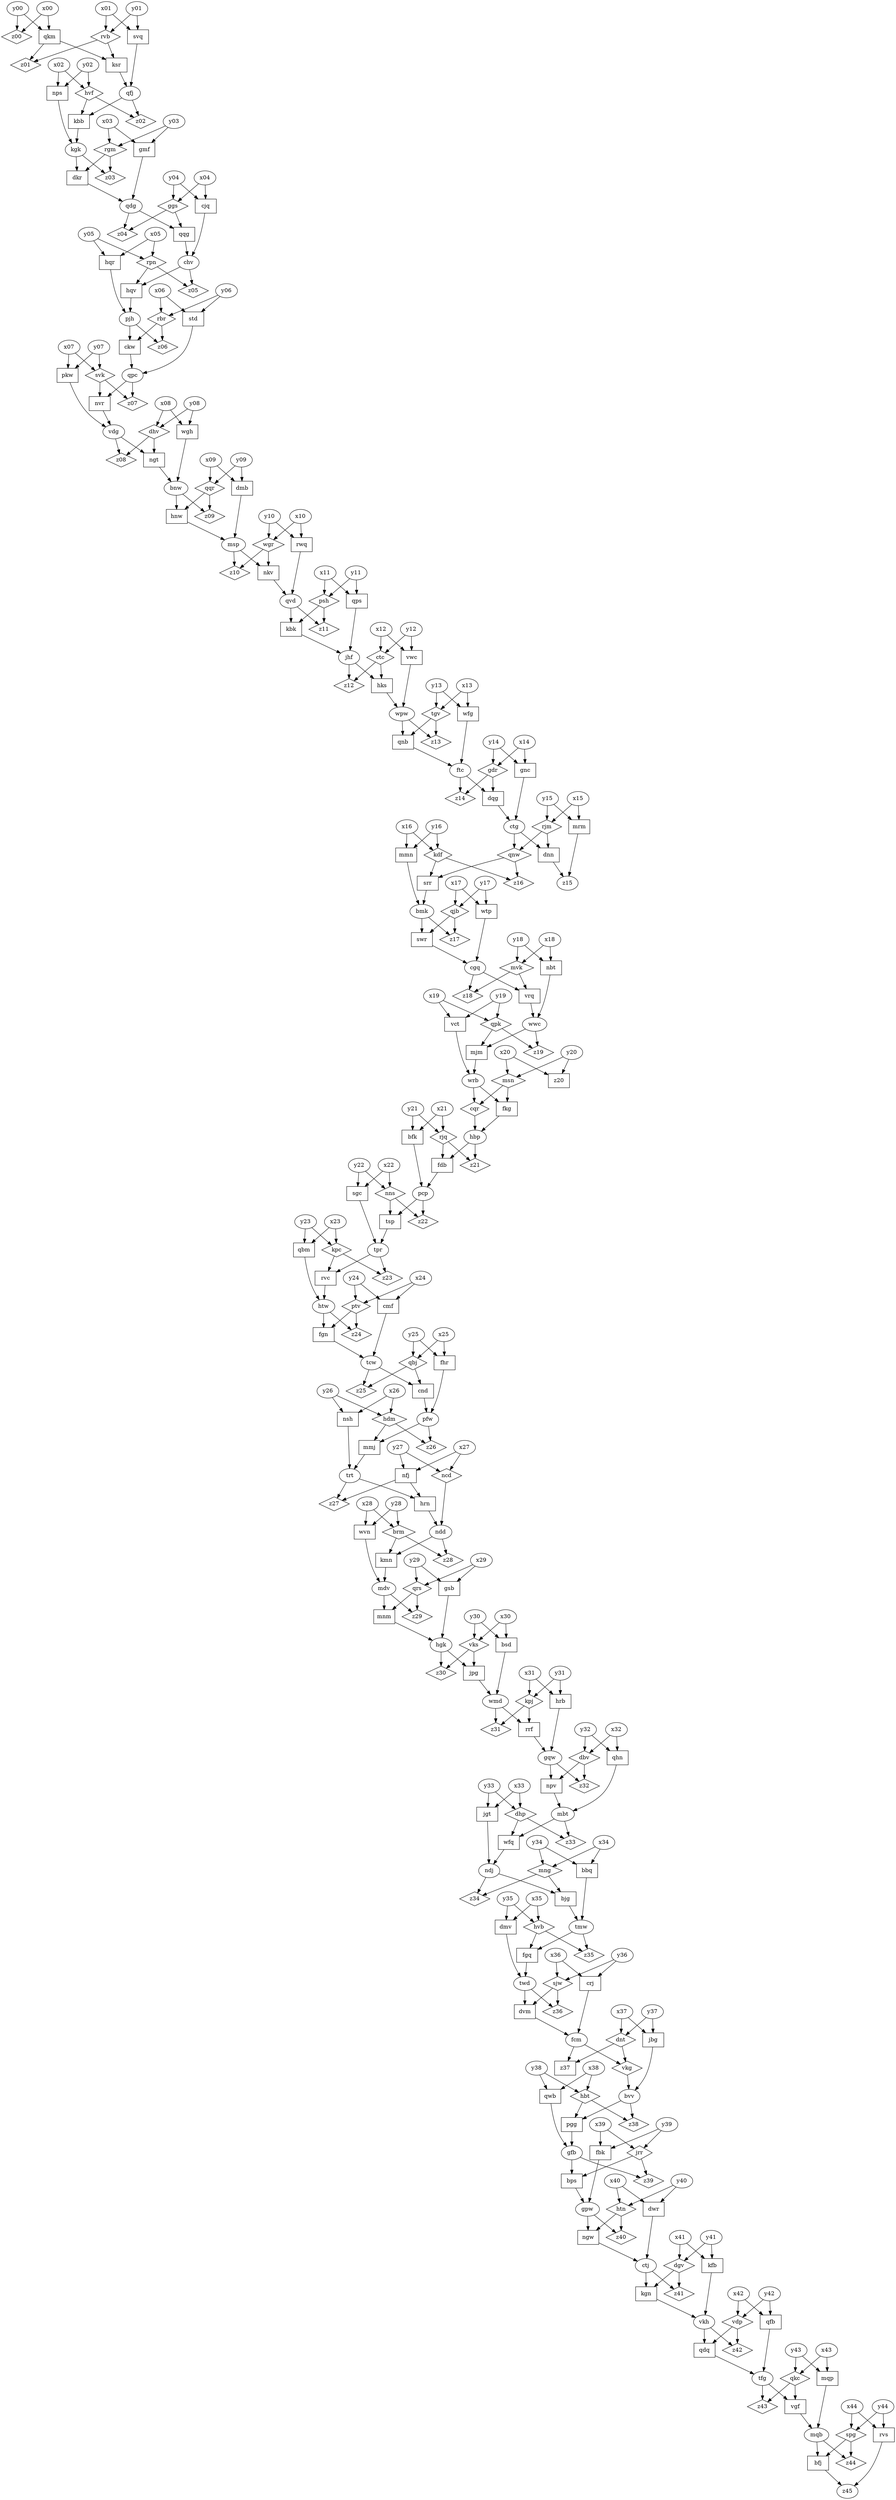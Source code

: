 strict digraph id {
  x25
  y44
  y09
  y37
  y01
  x21
  x29
  y16
  y00
  y11
  y38
  y23
  x20
  y21
  y22
  y14
  x39
  x08
  x04
  x22
  x43
  y04
  y24
  y35
  x37
  x26
  x36
  y13
  y33
  x05
  y03
  x07
  y17
  x44
  y43
  y42
  y41
  y30
  y36
  y19
  x19
  y10
  x32
  x03
  x11
  y25
  x13
  x00
  x27
  y02
  y06
  y07
  y26
  y39
  x06
  x16
  x30
  x01
  y27
  x38
  x35
  y40
  x15
  x24
  y12
  x17
  x23
  x33
  x09
  x14
  y08
  x10
  y31
  y29
  y05
  x34
  y32
  y34
  y28
  x28
  y15
  x12
  x31
  x41
  y18
  x02
  x40
  x18
  y20
  x42
  gdr[shape=diamond]
  x14 -> gdr
  y14 -> gdr
  dkr[shape=box]
  kgk -> dkr
  rgm -> dkr
  tfg[shape=oval]
  qdq -> tfg
  qfb -> tfg
  cnd[shape=box]
  tcw -> cnd
  qbj -> cnd
  ngw[shape=box]
  gpw -> ngw
  htn -> ngw
  jrr[shape=diamond]
  x39 -> jrr
  y39 -> jrr
  z24[shape=diamond]
  ptv -> z24
  htw -> z24
  z34[shape=diamond]
  mng -> z34
  ndj -> z34
  z03[shape=diamond]
  kgk -> z03
  rgm -> z03
  z35[shape=diamond]
  hvb -> z35
  tmw -> z35
  svq[shape=box]
  x01 -> svq
  y01 -> svq
  jpg[shape=box]
  hgk -> jpg
  vks -> jpg
  nps[shape=box]
  y02 -> nps
  x02 -> nps
  mqb[shape=oval]
  vgf -> mqb
  mqp -> mqb
  z16[shape=diamond]
  kdf -> z16
  qnw -> z16
  z23[shape=diamond]
  tpr -> z23
  kpc -> z23
  qkc[shape=diamond]
  x43 -> qkc
  y43 -> qkc
  swr[shape=box]
  bmk -> swr
  qjb -> swr
  ftc[shape=oval]
  qnb -> ftc
  wfg -> ftc
  rrf[shape=box]
  wmd -> rrf
  kpj -> rrf
  wfq[shape=box]
  dhp -> wfq
  mbt -> wfq
  fhr[shape=box]
  x25 -> fhr
  y25 -> fhr
  npv[shape=box]
  dbv -> npv
  gqw -> npv
  z13[shape=diamond]
  wpw -> z13
  tgv -> z13
  fdb[shape=box]
  hbp -> fdb
  rjq -> fdb
  ptv[shape=diamond]
  y24 -> ptv
  x24 -> ptv
  wmd[shape=oval]
  jpg -> wmd
  bsd -> wmd
  z10[shape=diamond]
  msp -> z10
  wgr -> z10
  crj[shape=box]
  x36 -> crj
  y36 -> crj
  qwb[shape=box]
  x38 -> qwb
  y38 -> qwb
  z38[shape=diamond]
  hbt -> z38
  bvv -> z38
  qhn[shape=box]
  x32 -> qhn
  y32 -> qhn
  fkg[shape=box]
  wrb -> fkg
  msn -> fkg
  rjq[shape=diamond]
  y21 -> rjq
  x21 -> rjq
  z17[shape=diamond]
  qjb -> z17
  bmk -> z17
  vgf[shape=box]
  tfg -> vgf
  qkc -> vgf
  tcw[shape=oval]
  fgn -> tcw
  cmf -> tcw
  z42[shape=diamond]
  vdp -> z42
  vkh -> z42
  bsd[shape=box]
  x30 -> bsd
  y30 -> bsd
  kgk[shape=oval]
  nps -> kgk
  kbb -> kgk
  nns[shape=diamond]
  y22 -> nns
  x22 -> nns
  qbm[shape=box]
  y23 -> qbm
  x23 -> qbm
  kbk[shape=box]
  psh -> kbk
  qvd -> kbk
  qvd[shape=oval]
  nkv -> qvd
  rwq -> qvd
  z15[shape=oval]
  dnn -> z15
  mrm -> z15
  qdg[shape=oval]
  gmf -> qdg
  dkr -> qdg
  jgt[shape=box]
  x33 -> jgt
  y33 -> jgt
  gmf[shape=box]
  y03 -> gmf
  x03 -> gmf
  vrq[shape=box]
  cgq -> vrq
  mvk -> vrq
  dmb[shape=box]
  y09 -> dmb
  x09 -> dmb
  mng[shape=diamond]
  x34 -> mng
  y34 -> mng
  qqg[shape=box]
  ggs -> qqg
  qdg -> qqg
  wgr[shape=diamond]
  x10 -> wgr
  y10 -> wgr
  pfw[shape=oval]
  cnd -> pfw
  fhr -> pfw
  vdp[shape=diamond]
  x42 -> vdp
  y42 -> vdp
  cmf[shape=box]
  x24 -> cmf
  y24 -> cmf
  z40[shape=diamond]
  gpw -> z40
  htn -> z40
  z45[shape=oval]
  bfj -> z45
  rvs -> z45
  dhv[shape=diamond]
  y08 -> dhv
  x08 -> dhv
  fgq[shape=box]
  tmw -> fgq
  hvb -> fgq
  ncd[shape=diamond]
  x27 -> ncd
  y27 -> ncd
  mqp[shape=box]
  y43 -> mqp
  x43 -> mqp
  cgq[shape=oval]
  swr -> cgq
  wtp -> cgq
  gpw[shape=oval]
  bps -> gpw
  fbk -> gpw
  z04[shape=diamond]
  ggs -> z04
  qdg -> z04
  wwc[shape=oval]
  nbt -> wwc
  vrq -> wwc
  kdf[shape=diamond]
  y16 -> kdf
  x16 -> kdf
  mbt[shape=oval]
  npv -> mbt
  qhn -> mbt
  z11[shape=diamond]
  qvd -> z11
  psh -> z11
  gnc[shape=box]
  x14 -> gnc
  y14 -> gnc
  ckw[shape=box]
  pjh -> ckw
  rbr -> ckw
  z06[shape=diamond]
  rbr -> z06
  pjh -> z06
  z31[shape=diamond]
  wmd -> z31
  kpj -> z31
  z27[shape=diamond]
  trt -> z27
  nfj -> z27
  bvv[shape=oval]
  vkg -> bvv
  jbg -> bvv
  z44[shape=diamond]
  mqb -> z44
  spg -> z44
  kgn[shape=box]
  ctj -> kgn
  dgv -> kgn
  mvk[shape=diamond]
  x18 -> mvk
  y18 -> mvk
  pkw[shape=box]
  y07 -> pkw
  x07 -> pkw
  qrs[shape=diamond]
  x29 -> qrs
  y29 -> qrs
  rvs[shape=box]
  x44 -> rvs
  y44 -> rvs
  z09[shape=diamond]
  bnw -> z09
  qqr -> z09
  vct[shape=box]
  y19 -> vct
  x19 -> vct
  dnt[shape=diamond]
  y37 -> dnt
  x37 -> dnt
  hrb[shape=box]
  x31 -> hrb
  y31 -> hrb
  fgn[shape=box]
  ptv -> fgn
  htw -> fgn
  nsh[shape=box]
  y26 -> nsh
  x26 -> nsh
  vkg[shape=diamond]
  fcm -> vkg
  dnt -> vkg
  qfj[shape=oval]
  ksr -> qfj
  svq -> qfj
  ctj[shape=oval]
  dwr -> ctj
  ngw -> ctj
  htn[shape=diamond]
  y40 -> htn
  x40 -> htn
  vkh[shape=oval]
  kgn -> vkh
  kfb -> vkh
  cqr[shape=diamond]
  wrb -> cqr
  msn -> cqr
  qqr[shape=diamond]
  x09 -> qqr
  y09 -> qqr
  z36[shape=diamond]
  twd -> z36
  sjw -> z36
  dmv[shape=box]
  y35 -> dmv
  x35 -> dmv
  ggs[shape=diamond]
  x04 -> ggs
  y04 -> ggs
  z19[shape=diamond]
  wwc -> z19
  qpk -> z19
  bnw[shape=oval]
  wgh -> bnw
  ngt -> bnw
  sgc[shape=box]
  x22 -> sgc
  y22 -> sgc
  pcp[shape=oval]
  fdb -> pcp
  bfk -> pcp
  htw[shape=oval]
  rvc -> htw
  qbm -> htw
  z39[shape=diamond]
  gfb -> z39
  jrr -> z39
  ndj[shape=oval]
  jgt -> ndj
  wfq -> ndj
  mmn[shape=box]
  x16 -> mmn
  y16 -> mmn
  z41[shape=diamond]
  ctj -> z41
  dgv -> z41
  tpr[shape=oval]
  tsp -> tpr
  sgc -> tpr
  mmj[shape=box]
  hdm -> mmj
  pfw -> mmj
  pjh[shape=oval]
  hqr -> pjh
  hqv -> pjh
  z37[shape=box]
  dnt -> z37
  fcm -> z37
  kbb[shape=box]
  qfj -> kbb
  hvf -> kbb
  kmn[shape=box]
  ndd -> kmn
  brm -> kmn
  ndd[shape=oval]
  ncd -> ndd
  hrn -> ndd
  kpc[shape=diamond]
  x23 -> kpc
  y23 -> kpc
  z12[shape=diamond]
  ctc -> z12
  jhf -> z12
  rpn[shape=diamond]
  y05 -> rpn
  x05 -> rpn
  gsb[shape=box]
  x29 -> gsb
  y29 -> gsb
  gfb[shape=oval]
  qwb -> gfb
  pgg -> gfb
  trt[shape=oval]
  mmj -> trt
  nsh -> trt
  hdm[shape=diamond]
  x26 -> hdm
  y26 -> hdm
  qpk[shape=diamond]
  x19 -> qpk
  y19 -> qpk
  z20[shape=box]
  x20 -> z20
  y20 -> z20
  tsp[shape=box]
  nns -> tsp
  pcp -> tsp
  nkv[shape=box]
  wgr -> nkv
  msp -> nkv
  qnw[shape=diamond]
  ctg -> qnw
  rjm -> qnw
  ksr[shape=box]
  rvb -> ksr
  qkm -> ksr
  vks[shape=diamond]
  x30 -> vks
  y30 -> vks
  z18[shape=diamond]
  cgq -> z18
  mvk -> z18
  qdq[shape=box]
  vdp -> qdq
  vkh -> qdq
  ngt[shape=box]
  dhv -> ngt
  vdg -> ngt
  z05[shape=diamond]
  chv -> z05
  rpn -> z05
  dbv[shape=diamond]
  x32 -> dbv
  y32 -> dbv
  psh[shape=diamond]
  y11 -> psh
  x11 -> psh
  hgk[shape=oval]
  mnm -> hgk
  gsb -> hgk
  hbp[shape=oval]
  fkg -> hbp
  cqr -> hbp
  z43[shape=diamond]
  tfg -> z43
  qkc -> z43
  dqg[shape=box]
  gdr -> dqg
  ftc -> dqg
  qjb[shape=diamond]
  y17 -> qjb
  x17 -> qjb
  msn[shape=diamond]
  x20 -> msn
  y20 -> msn
  svk[shape=diamond]
  y07 -> svk
  x07 -> svk
  srr[shape=box]
  kdf -> srr
  qnw -> srr
  hrn[shape=box]
  nfj -> hrn
  trt -> hrn
  qps[shape=box]
  x11 -> qps
  y11 -> qps
  vdg[shape=oval]
  nvr -> vdg
  pkw -> vdg
  qkm[shape=box]
  y00 -> qkm
  x00 -> qkm
  vwc[shape=box]
  x12 -> vwc
  y12 -> vwc
  kpj[shape=diamond]
  y31 -> kpj
  x31 -> kpj
  z08[shape=diamond]
  vdg -> z08
  dhv -> z08
  mdv[shape=oval]
  kmn -> mdv
  wvn -> mdv
  dnn[shape=box]
  rjm -> dnn
  ctg -> dnn
  z00[shape=diamond]
  y00 -> z00
  x00 -> z00
  hks[shape=box]
  jhf -> hks
  ctc -> hks
  z29[shape=diamond]
  qrs -> z29
  mdv -> z29
  dwr[shape=box]
  y40 -> dwr
  x40 -> dwr
  std[shape=box]
  y06 -> std
  x06 -> std
  wtp[shape=box]
  x17 -> wtp
  y17 -> wtp
  z30[shape=diamond]
  hgk -> z30
  vks -> z30
  wfg[shape=box]
  y13 -> wfg
  x13 -> wfg
  hvb[shape=diamond]
  y35 -> hvb
  x35 -> hvb
  msp[shape=oval]
  dmb -> msp
  hnw -> msp
  z32[shape=diamond]
  gqw -> z32
  dbv -> z32
  tmw[shape=oval]
  bjg -> tmw
  bbq -> tmw
  rvc[shape=box]
  kpc -> rvc
  tpr -> rvc
  rwq[shape=box]
  x10 -> rwq
  y10 -> rwq
  ctg[shape=oval]
  dqg -> ctg
  gnc -> ctg
  rvb[shape=diamond]
  x01 -> rvb
  y01 -> rvb
  brm[shape=diamond]
  y28 -> brm
  x28 -> brm
  wvn[shape=box]
  y28 -> wvn
  x28 -> wvn
  wrb[shape=oval]
  mjm -> wrb
  vct -> wrb
  jhf[shape=oval]
  kbk -> jhf
  qps -> jhf
  z01[shape=diamond]
  rvb -> z01
  qkm -> z01
  nfj[shape=box]
  y27 -> nfj
  x27 -> nfj
  wgh[shape=box]
  x08 -> wgh
  y08 -> wgh
  z02[shape=diamond]
  hvf -> z02
  qfj -> z02
  jbg[shape=box]
  y37 -> jbg
  x37 -> jbg
  nvr[shape=box]
  svk -> nvr
  qpc -> nvr
  dgv[shape=diamond]
  y41 -> dgv
  x41 -> dgv
  bfk[shape=box]
  y21 -> bfk
  x21 -> bfk
  sjw[shape=diamond]
  x36 -> sjw
  y36 -> sjw
  rjm[shape=diamond]
  x15 -> rjm
  y15 -> rjm
  hbt[shape=diamond]
  x38 -> hbt
  y38 -> hbt
  hqr[shape=box]
  x05 -> hqr
  y05 -> hqr
  bbq[shape=box]
  y34 -> bbq
  x34 -> bbq
  twd[shape=oval]
  dmv -> twd
  fgq -> twd
  z33[shape=diamond]
  mbt -> z33
  dhp -> z33
  hnw[shape=box]
  qqr -> hnw
  bnw -> hnw
  bjg[shape=box]
  mng -> bjg
  ndj -> bjg
  tgv[shape=diamond]
  x13 -> tgv
  y13 -> tgv
  fbk[shape=box]
  y39 -> fbk
  x39 -> fbk
  z21[shape=diamond]
  hbp -> z21
  rjq -> z21
  z26[shape=diamond]
  pfw -> z26
  hdm -> z26
  nbt[shape=box]
  x18 -> nbt
  y18 -> nbt
  cjq[shape=box]
  x04 -> cjq
  y04 -> cjq
  hqv[shape=box]
  rpn -> hqv
  chv -> hqv
  qfb[shape=box]
  x42 -> qfb
  y42 -> qfb
  rgm[shape=diamond]
  x03 -> rgm
  y03 -> rgm
  pgg[shape=box]
  bvv -> pgg
  hbt -> pgg
  z25[shape=diamond]
  qbj -> z25
  tcw -> z25
  mnm[shape=box]
  mdv -> mnm
  qrs -> mnm
  qbj[shape=diamond]
  x25 -> qbj
  y25 -> qbj
  spg[shape=diamond]
  x44 -> spg
  y44 -> spg
  hvf[shape=diamond]
  x02 -> hvf
  y02 -> hvf
  ctc[shape=diamond]
  x12 -> ctc
  y12 -> ctc
  z14[shape=diamond]
  gdr -> z14
  ftc -> z14
  chv[shape=oval]
  cjq -> chv
  qqg -> chv
  qpc[shape=oval]
  ckw -> qpc
  std -> qpc
  qnb[shape=box]
  wpw -> qnb
  tgv -> qnb
  kfb[shape=box]
  x41 -> kfb
  y41 -> kfb
  mrm[shape=box]
  y15 -> mrm
  x15 -> mrm
  rbr[shape=diamond]
  x06 -> rbr
  y06 -> rbr
  fcm[shape=oval]
  crj -> fcm
  dvm -> fcm
  dvm[shape=box]
  twd -> dvm
  sjw -> dvm
  bfj[shape=box]
  mqb -> bfj
  spg -> bfj
  z07[shape=diamond]
  qpc -> z07
  svk -> z07
  z22[shape=diamond]
  pcp -> z22
  nns -> z22
  gqw[shape=oval]
  hrb -> gqw
  rrf -> gqw
  bps[shape=box]
  gfb -> bps
  jrr -> bps
  z28[shape=diamond]
  ndd -> z28
  brm -> z28
  wpw[shape=oval]
  hks -> wpw
  vwc -> wpw
  mjm[shape=box]
  wwc -> mjm
  qpk -> mjm
  dhp[shape=diamond]
  y33 -> dhp
  x33 -> dhp
  bmk[shape=oval]
  srr -> bmk
  mmn -> bmk
}
